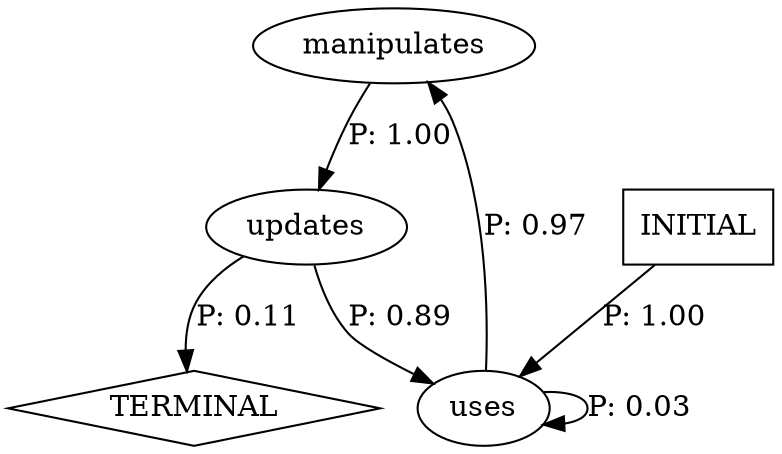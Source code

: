digraph G {
  0 [label="manipulates"];
  1 [label="updates"];
  2 [label="uses"];
  3 [label="TERMINAL",shape=diamond];
  4 [label="INITIAL",shape=box];
0->1 [label="P: 1.00"];
1->2 [label="P: 0.89"];
1->3 [label="P: 0.11"];
2->0 [label="P: 0.97"];
2->2 [label="P: 0.03"];
4->2 [label="P: 1.00"];
}
